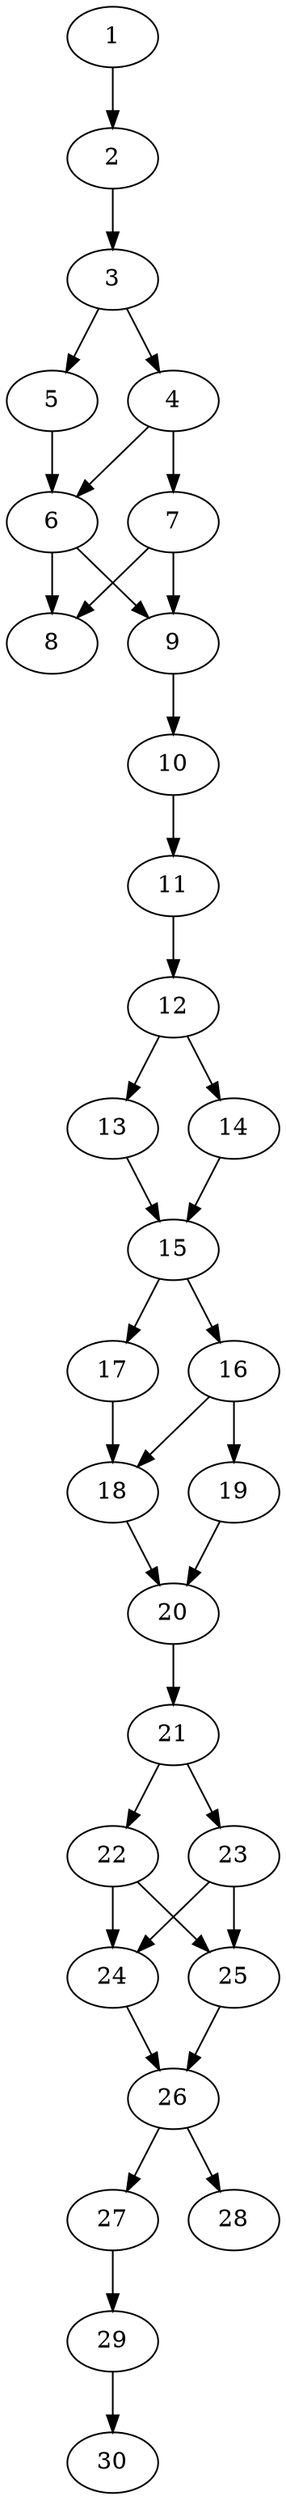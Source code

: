 // DAG automatically generated by daggen at Thu Oct  3 14:04:19 2019
// ./daggen --dot -n 30 --ccr 0.3 --fat 0.3 --regular 0.9 --density 0.9 --mindata 5242880 --maxdata 52428800 
digraph G {
  1 [size="171421013", alpha="0.18", expect_size="51426304"] 
  1 -> 2 [size ="51426304"]
  2 [size="143605760", alpha="0.13", expect_size="43081728"] 
  2 -> 3 [size ="43081728"]
  3 [size="117691733", alpha="0.15", expect_size="35307520"] 
  3 -> 4 [size ="35307520"]
  3 -> 5 [size ="35307520"]
  4 [size="48496640", alpha="0.18", expect_size="14548992"] 
  4 -> 6 [size ="14548992"]
  4 -> 7 [size ="14548992"]
  5 [size="79762773", alpha="0.10", expect_size="23928832"] 
  5 -> 6 [size ="23928832"]
  6 [size="64310613", alpha="0.14", expect_size="19293184"] 
  6 -> 8 [size ="19293184"]
  6 -> 9 [size ="19293184"]
  7 [size="70157653", alpha="0.16", expect_size="21047296"] 
  7 -> 8 [size ="21047296"]
  7 -> 9 [size ="21047296"]
  8 [size="168437760", alpha="0.02", expect_size="50531328"] 
  9 [size="54418773", alpha="0.16", expect_size="16325632"] 
  9 -> 10 [size ="16325632"]
  10 [size="109383680", alpha="0.01", expect_size="32815104"] 
  10 -> 11 [size ="32815104"]
  11 [size="78192640", alpha="0.07", expect_size="23457792"] 
  11 -> 12 [size ="23457792"]
  12 [size="60829013", alpha="0.05", expect_size="18248704"] 
  12 -> 13 [size ="18248704"]
  12 -> 14 [size ="18248704"]
  13 [size="161553067", alpha="0.12", expect_size="48465920"] 
  13 -> 15 [size ="48465920"]
  14 [size="119596373", alpha="0.02", expect_size="35878912"] 
  14 -> 15 [size ="35878912"]
  15 [size="107127467", alpha="0.03", expect_size="32138240"] 
  15 -> 16 [size ="32138240"]
  15 -> 17 [size ="32138240"]
  16 [size="28573013", alpha="0.05", expect_size="8571904"] 
  16 -> 18 [size ="8571904"]
  16 -> 19 [size ="8571904"]
  17 [size="135929173", alpha="0.20", expect_size="40778752"] 
  17 -> 18 [size ="40778752"]
  18 [size="103058773", alpha="0.08", expect_size="30917632"] 
  18 -> 20 [size ="30917632"]
  19 [size="117725867", alpha="0.14", expect_size="35317760"] 
  19 -> 20 [size ="35317760"]
  20 [size="85043200", alpha="0.12", expect_size="25512960"] 
  20 -> 21 [size ="25512960"]
  21 [size="93419520", alpha="0.09", expect_size="28025856"] 
  21 -> 22 [size ="28025856"]
  21 -> 23 [size ="28025856"]
  22 [size="145913173", alpha="0.02", expect_size="43773952"] 
  22 -> 24 [size ="43773952"]
  22 -> 25 [size ="43773952"]
  23 [size="28303360", alpha="0.07", expect_size="8491008"] 
  23 -> 24 [size ="8491008"]
  23 -> 25 [size ="8491008"]
  24 [size="126423040", alpha="0.17", expect_size="37926912"] 
  24 -> 26 [size ="37926912"]
  25 [size="141974187", alpha="0.15", expect_size="42592256"] 
  25 -> 26 [size ="42592256"]
  26 [size="167495680", alpha="0.18", expect_size="50248704"] 
  26 -> 27 [size ="50248704"]
  26 -> 28 [size ="50248704"]
  27 [size="47148373", alpha="0.08", expect_size="14144512"] 
  27 -> 29 [size ="14144512"]
  28 [size="43912533", alpha="0.18", expect_size="13173760"] 
  29 [size="108165120", alpha="0.12", expect_size="32449536"] 
  29 -> 30 [size ="32449536"]
  30 [size="62382080", alpha="0.18", expect_size="18714624"] 
}
